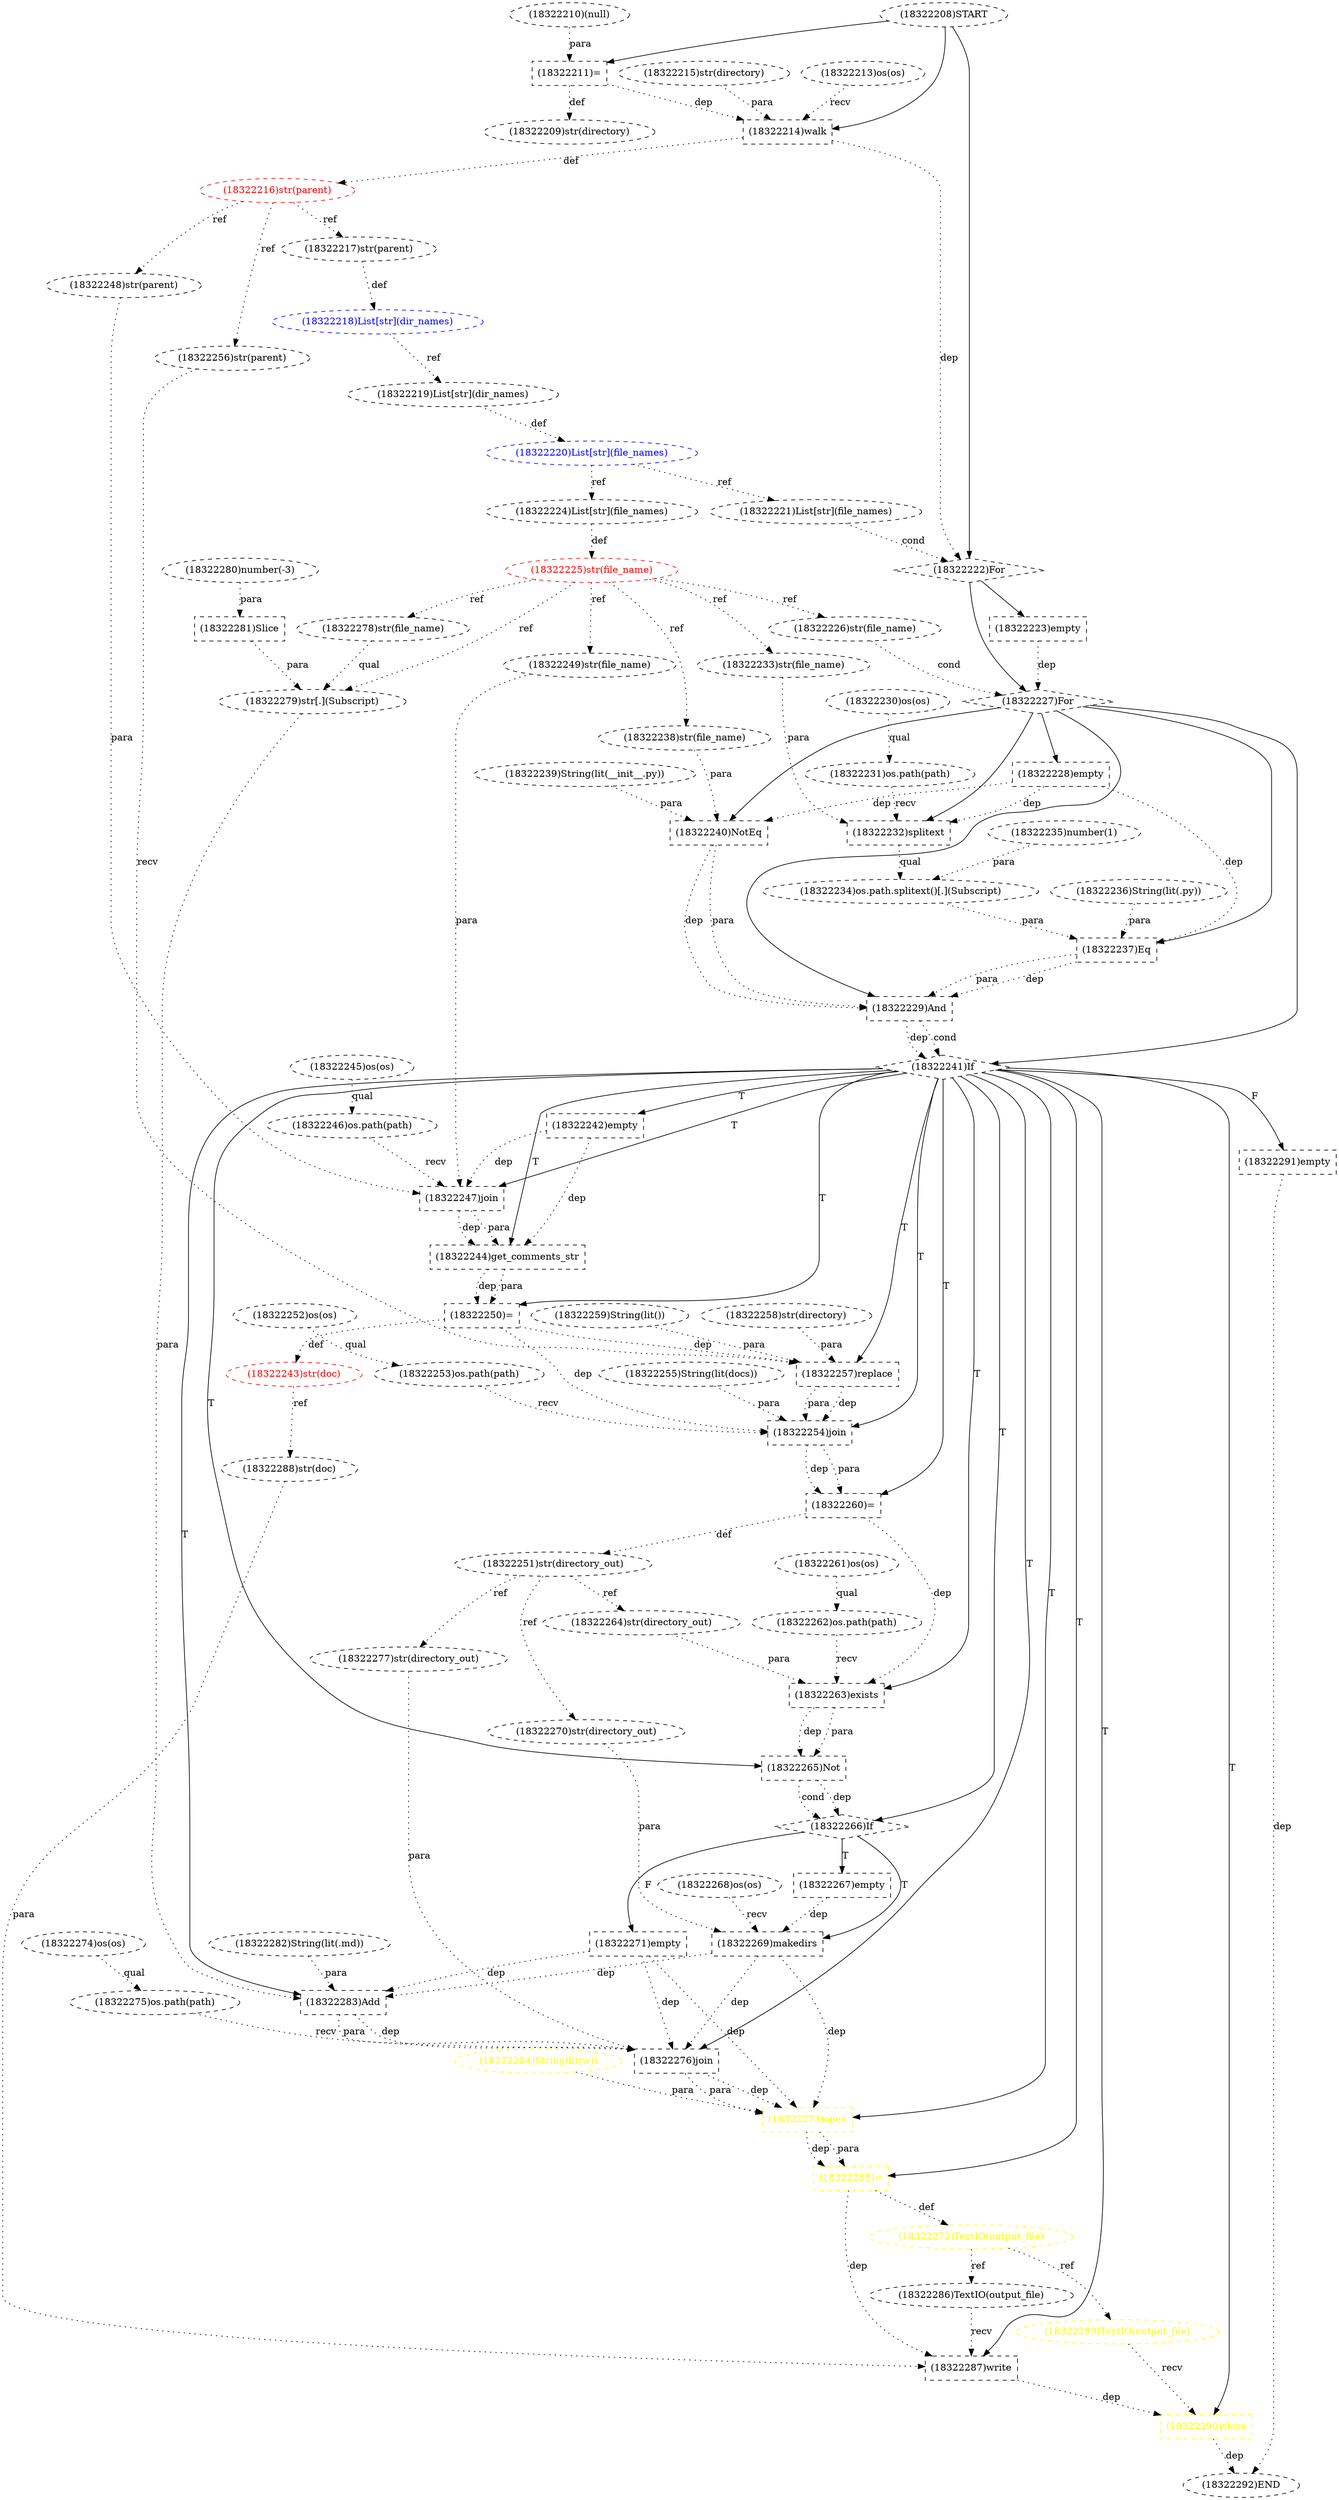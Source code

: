 digraph G {
1 [label="(18322230)os(os)" shape=ellipse style=dashed]
2 [label="(18322285)=" shape=box style=dashed color=yellow fontcolor=yellow]
3 [label="(18322280)number(-3)" shape=ellipse style=dashed]
4 [label="(18322214)walk" shape=box style=dashed]
5 [label="(18322242)empty" shape=box style=dashed]
6 [label="(18322211)=" shape=box style=dashed]
7 [label="(18322220)List[str](file_names)" shape=ellipse style=dashed color=blue fontcolor=blue]
8 [label="(18322263)exists" shape=box style=dashed]
9 [label="(18322240)NotEq" shape=box style=dashed]
10 [label="(18322279)str[.](Subscript)" shape=ellipse style=dashed]
11 [label="(18322288)str(doc)" shape=ellipse style=dashed]
12 [label="(18322217)str(parent)" shape=ellipse style=dashed]
13 [label="(18322221)List[str](file_names)" shape=ellipse style=dashed]
14 [label="(18322269)makedirs" shape=box style=dashed]
15 [label="(18322229)And" shape=box style=dashed]
16 [label="(18322278)str(file_name)" shape=ellipse style=dashed]
17 [label="(18322254)join" shape=box style=dashed]
18 [label="(18322271)empty" shape=box style=dashed]
19 [label="(18322232)splitext" shape=box style=dashed]
20 [label="(18322248)str(parent)" shape=ellipse style=dashed]
21 [label="(18322246)os.path(path)" shape=ellipse style=dashed]
22 [label="(18322249)str(file_name)" shape=ellipse style=dashed]
23 [label="(18322277)str(directory_out)" shape=ellipse style=dashed]
24 [label="(18322227)For" shape=diamond style=dashed]
25 [label="(18322243)str(doc)" shape=ellipse style=dashed color=red fontcolor=red]
26 [label="(18322273)open" shape=box style=dashed color=yellow fontcolor=yellow]
27 [label="(18322282)String(lit(.md))" shape=ellipse style=dashed]
28 [label="(18322209)str(directory)" shape=ellipse style=dashed]
29 [label="(18322231)os.path(path)" shape=ellipse style=dashed]
30 [label="(18322252)os(os)" shape=ellipse style=dashed]
31 [label="(18322275)os.path(path)" shape=ellipse style=dashed]
32 [label="(18322216)str(parent)" shape=ellipse style=dashed color=red fontcolor=red]
33 [label="(18322239)String(lit(__init__.py))" shape=ellipse style=dashed]
34 [label="(18322292)END" style=dashed]
35 [label="(18322256)str(parent)" shape=ellipse style=dashed]
36 [label="(18322250)=" shape=box style=dashed]
37 [label="(18322258)str(directory)" shape=ellipse style=dashed]
38 [label="(18322222)For" shape=diamond style=dashed]
39 [label="(18322267)empty" shape=box style=dashed]
40 [label="(18322286)TextIO(output_file)" shape=ellipse style=dashed]
41 [label="(18322265)Not" shape=box style=dashed]
42 [label="(18322261)os(os)" shape=ellipse style=dashed]
43 [label="(18322291)empty" shape=box style=dashed]
44 [label="(18322262)os.path(path)" shape=ellipse style=dashed]
45 [label="(18322235)number(1)" shape=ellipse style=dashed]
46 [label="(18322257)replace" shape=box style=dashed]
47 [label="(18322283)Add" shape=box style=dashed]
48 [label="(18322270)str(directory_out)" shape=ellipse style=dashed]
49 [label="(18322287)write" shape=box style=dashed]
50 [label="(18322236)String(lit(.py))" shape=ellipse style=dashed]
51 [label="(18322237)Eq" shape=box style=dashed]
52 [label="(18322253)os.path(path)" shape=ellipse style=dashed]
53 [label="(18322219)List[str](dir_names)" shape=ellipse style=dashed]
54 [label="(18322213)os(os)" shape=ellipse style=dashed]
55 [label="(18322241)If" shape=diamond style=dashed]
56 [label="(18322210)(null)" shape=ellipse style=dashed]
57 [label="(18322224)List[str](file_names)" shape=ellipse style=dashed]
58 [label="(18322274)os(os)" shape=ellipse style=dashed]
59 [label="(18322208)START" style=dashed]
60 [label="(18322251)str(directory_out)" shape=ellipse style=dashed color=black fontcolor=black]
61 [label="(18322266)If" shape=diamond style=dashed]
62 [label="(18322272)TextIO(output_file)" shape=ellipse style=dashed color=yellow fontcolor=yellow]
63 [label="(18322233)str(file_name)" shape=ellipse style=dashed]
64 [label="(18322259)String(lit())" shape=ellipse style=dashed]
65 [label="(18322268)os(os)" shape=ellipse style=dashed]
66 [label="(18322228)empty" shape=box style=dashed]
67 [label="(18322223)empty" shape=box style=dashed]
68 [label="(18322281)Slice" shape=box style=dashed]
69 [label="(18322234)os.path.splitext()[.](Subscript)" shape=ellipse style=dashed]
70 [label="(18322264)str(directory_out)" shape=ellipse style=dashed]
71 [label="(18322284)String(lit(w))" shape=ellipse style=dashed color=yellow fontcolor=yellow]
72 [label="(18322260)=" shape=box style=dashed]
73 [label="(18322218)List[str](dir_names)" shape=ellipse style=dashed color=blue fontcolor=blue]
74 [label="(18322226)str(file_name)" shape=ellipse style=dashed]
75 [label="(18322244)get_comments_str" shape=box style=dashed]
76 [label="(18322290)close" shape=box style=dashed color=yellow fontcolor=yellow]
77 [label="(18322276)join" shape=box style=dashed]
78 [label="(18322215)str(directory)" shape=ellipse style=dashed]
79 [label="(18322289)TextIO(output_file)" shape=ellipse style=dashed color=yellow fontcolor=yellow]
80 [label="(18322255)String(lit(docs))" shape=ellipse style=dashed]
81 [label="(18322247)join" shape=box style=dashed]
82 [label="(18322238)str(file_name)" shape=ellipse style=dashed]
83 [label="(18322245)os(os)" shape=ellipse style=dashed]
84 [label="(18322225)str(file_name)" shape=ellipse style=dashed color=red fontcolor=red]
55 -> 2 [label="T"];
26 -> 2 [label="dep" style=dotted];
26 -> 2 [label="para" style=dotted];
59 -> 4 [label="" style=solid];
54 -> 4 [label="recv" style=dotted];
78 -> 4 [label="para" style=dotted];
6 -> 4 [label="dep" style=dotted];
55 -> 5 [label="T"];
59 -> 6 [label="" style=solid];
56 -> 6 [label="para" style=dotted];
53 -> 7 [label="def" style=dotted];
55 -> 8 [label="T"];
44 -> 8 [label="recv" style=dotted];
70 -> 8 [label="para" style=dotted];
72 -> 8 [label="dep" style=dotted];
24 -> 9 [label="" style=solid];
82 -> 9 [label="para" style=dotted];
33 -> 9 [label="para" style=dotted];
66 -> 9 [label="dep" style=dotted];
16 -> 10 [label="qual" style=dotted];
68 -> 10 [label="para" style=dotted];
84 -> 10 [label="ref" style=dotted];
25 -> 11 [label="ref" style=dotted];
32 -> 12 [label="ref" style=dotted];
7 -> 13 [label="ref" style=dotted];
61 -> 14 [label="T"];
65 -> 14 [label="recv" style=dotted];
48 -> 14 [label="para" style=dotted];
39 -> 14 [label="dep" style=dotted];
24 -> 15 [label="" style=solid];
51 -> 15 [label="dep" style=dotted];
51 -> 15 [label="para" style=dotted];
9 -> 15 [label="dep" style=dotted];
9 -> 15 [label="para" style=dotted];
84 -> 16 [label="ref" style=dotted];
55 -> 17 [label="T"];
52 -> 17 [label="recv" style=dotted];
80 -> 17 [label="para" style=dotted];
46 -> 17 [label="dep" style=dotted];
46 -> 17 [label="para" style=dotted];
36 -> 17 [label="dep" style=dotted];
61 -> 18 [label="F"];
24 -> 19 [label="" style=solid];
29 -> 19 [label="recv" style=dotted];
63 -> 19 [label="para" style=dotted];
66 -> 19 [label="dep" style=dotted];
32 -> 20 [label="ref" style=dotted];
83 -> 21 [label="qual" style=dotted];
84 -> 22 [label="ref" style=dotted];
60 -> 23 [label="ref" style=dotted];
38 -> 24 [label="" style=solid];
74 -> 24 [label="cond" style=dotted];
67 -> 24 [label="dep" style=dotted];
36 -> 25 [label="def" style=dotted];
55 -> 26 [label="T"];
77 -> 26 [label="dep" style=dotted];
77 -> 26 [label="para" style=dotted];
71 -> 26 [label="para" style=dotted];
14 -> 26 [label="dep" style=dotted];
18 -> 26 [label="dep" style=dotted];
6 -> 28 [label="def" style=dotted];
1 -> 29 [label="qual" style=dotted];
58 -> 31 [label="qual" style=dotted];
4 -> 32 [label="def" style=dotted];
76 -> 34 [label="dep" style=dotted];
43 -> 34 [label="dep" style=dotted];
32 -> 35 [label="ref" style=dotted];
55 -> 36 [label="T"];
75 -> 36 [label="dep" style=dotted];
75 -> 36 [label="para" style=dotted];
59 -> 38 [label="" style=solid];
4 -> 38 [label="dep" style=dotted];
13 -> 38 [label="cond" style=dotted];
61 -> 39 [label="T"];
62 -> 40 [label="ref" style=dotted];
55 -> 41 [label="T"];
8 -> 41 [label="dep" style=dotted];
8 -> 41 [label="para" style=dotted];
55 -> 43 [label="F"];
42 -> 44 [label="qual" style=dotted];
55 -> 46 [label="T"];
35 -> 46 [label="recv" style=dotted];
37 -> 46 [label="para" style=dotted];
64 -> 46 [label="para" style=dotted];
36 -> 46 [label="dep" style=dotted];
55 -> 47 [label="T"];
10 -> 47 [label="para" style=dotted];
27 -> 47 [label="para" style=dotted];
14 -> 47 [label="dep" style=dotted];
18 -> 47 [label="dep" style=dotted];
60 -> 48 [label="ref" style=dotted];
55 -> 49 [label="T"];
40 -> 49 [label="recv" style=dotted];
11 -> 49 [label="para" style=dotted];
2 -> 49 [label="dep" style=dotted];
24 -> 51 [label="" style=solid];
69 -> 51 [label="para" style=dotted];
50 -> 51 [label="para" style=dotted];
66 -> 51 [label="dep" style=dotted];
30 -> 52 [label="qual" style=dotted];
73 -> 53 [label="ref" style=dotted];
24 -> 55 [label="" style=solid];
15 -> 55 [label="dep" style=dotted];
15 -> 55 [label="cond" style=dotted];
7 -> 57 [label="ref" style=dotted];
72 -> 60 [label="def" style=dotted];
55 -> 61 [label="T"];
41 -> 61 [label="dep" style=dotted];
41 -> 61 [label="cond" style=dotted];
2 -> 62 [label="def" style=dotted];
84 -> 63 [label="ref" style=dotted];
24 -> 66 [label="" style=solid];
38 -> 67 [label="" style=solid];
3 -> 68 [label="para" style=dotted];
19 -> 69 [label="qual" style=dotted];
45 -> 69 [label="para" style=dotted];
60 -> 70 [label="ref" style=dotted];
55 -> 72 [label="T"];
17 -> 72 [label="dep" style=dotted];
17 -> 72 [label="para" style=dotted];
12 -> 73 [label="def" style=dotted];
84 -> 74 [label="ref" style=dotted];
55 -> 75 [label="T"];
81 -> 75 [label="dep" style=dotted];
81 -> 75 [label="para" style=dotted];
5 -> 75 [label="dep" style=dotted];
55 -> 76 [label="T"];
79 -> 76 [label="recv" style=dotted];
49 -> 76 [label="dep" style=dotted];
55 -> 77 [label="T"];
31 -> 77 [label="recv" style=dotted];
23 -> 77 [label="para" style=dotted];
47 -> 77 [label="dep" style=dotted];
47 -> 77 [label="para" style=dotted];
14 -> 77 [label="dep" style=dotted];
18 -> 77 [label="dep" style=dotted];
62 -> 79 [label="ref" style=dotted];
55 -> 81 [label="T"];
21 -> 81 [label="recv" style=dotted];
20 -> 81 [label="para" style=dotted];
22 -> 81 [label="para" style=dotted];
5 -> 81 [label="dep" style=dotted];
84 -> 82 [label="ref" style=dotted];
57 -> 84 [label="def" style=dotted];
}